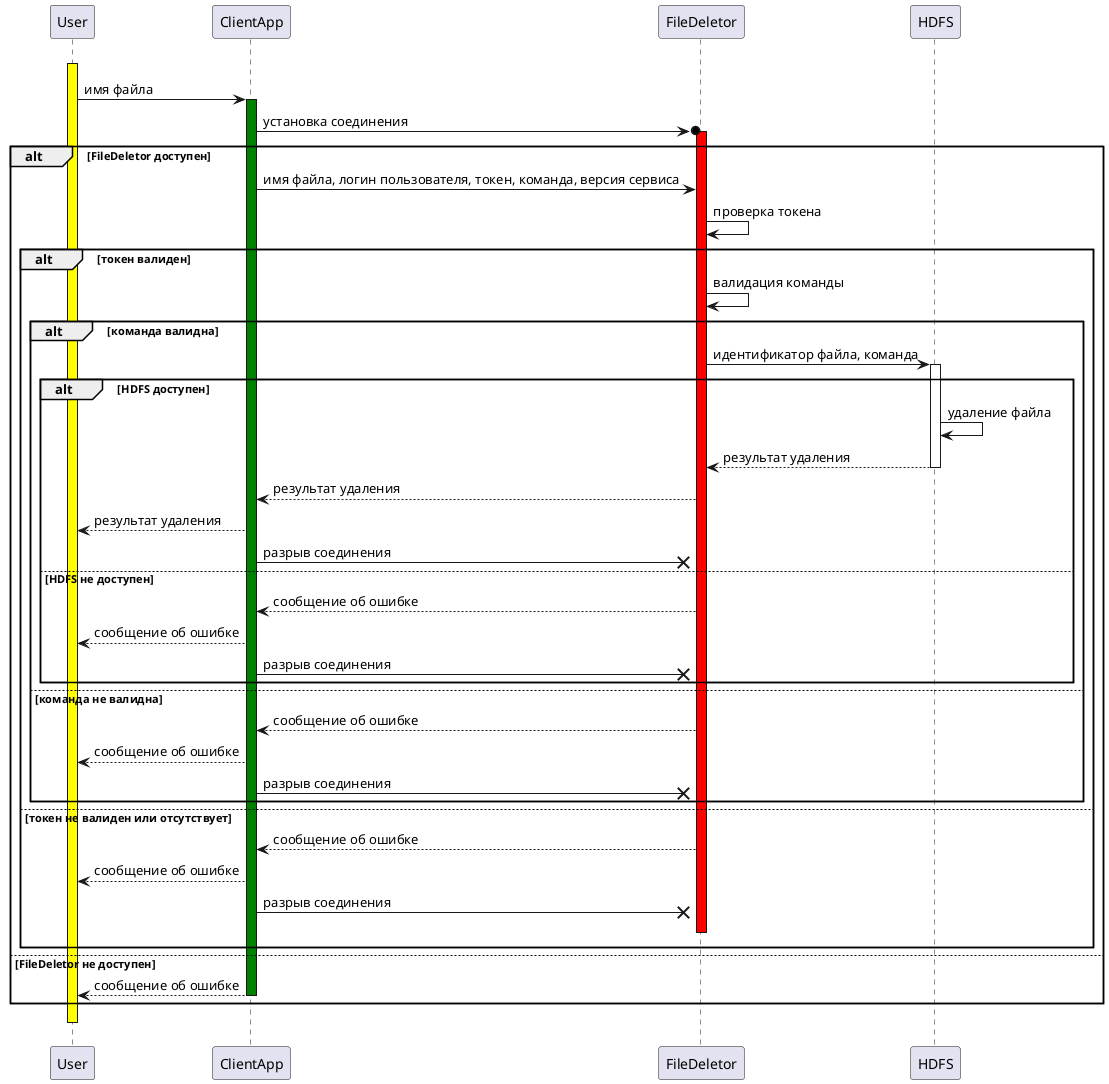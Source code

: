 @startuml

User -[hidden]-> User ++ #yellow
User -> ClientApp ++ #green: имя файла
ClientApp ->o FileDeletor ++ #red: установка соединения


alt FileDeletor доступен
  ClientApp -> FileDeletor: имя файла, логин пользователя, токен, команда, версия сервиса
  FileDeletor -> FileDeletor: проверка токена
    alt токен валиден
      FileDeletor -> FileDeletor: валидация команды
      alt команда валидна
        FileDeletor -> HDFS ++ #white: идентификатор файла, команда
        alt HDFS доступен
          HDFS -> HDFS: удаление файла
          HDFS --> FileDeletor  -- #white: результат удаления
          FileDeletor --> ClientApp: результат удаления
          ClientApp --> User: результат удаления
          ClientApp ->x FileDeletor: разрыв соединения
        else HDFS не доступен
          FileDeletor --> ClientApp: сообщение об ошибке
          ClientApp --> User: сообщение об ошибке
          ClientApp ->x FileDeletor: разрыв соединения
        end
        else команда не валидна
          FileDeletor --> ClientApp: сообщение об ошибке
          ClientApp --> User: сообщение об ошибке
          ClientApp ->x FileDeletor: разрыв соединения
        end
    else токен не валиден или отсутствует
      FileDeletor --> ClientApp: сообщение об ошибке
      ClientApp --> User: сообщение об ошибке
      ClientApp ->x FileDeletor: разрыв соединения
      FileDeletor -[hidden]-> FileDeletor -- #red
    end
else FileDeletor не доступен
    ClientApp --> User -- #green: сообщение об ошибке
end
User -[hidden]-> User -- #yellow

@enduml

